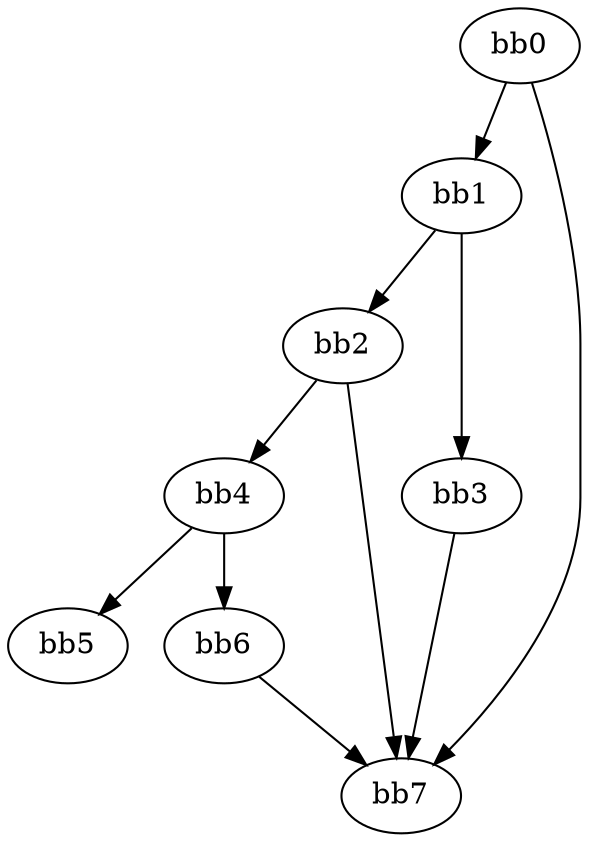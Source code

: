 digraph {
    0 [ label = "bb0\l" ]
    1 [ label = "bb1\l" ]
    2 [ label = "bb2\l" ]
    3 [ label = "bb3\l" ]
    4 [ label = "bb4\l" ]
    5 [ label = "bb5\l" ]
    6 [ label = "bb6\l" ]
    7 [ label = "bb7\l" ]
    0 -> 1 [ ]
    0 -> 7 [ ]
    1 -> 2 [ ]
    1 -> 3 [ ]
    2 -> 4 [ ]
    2 -> 7 [ ]
    3 -> 7 [ ]
    4 -> 5 [ ]
    4 -> 6 [ ]
    6 -> 7 [ ]
}

